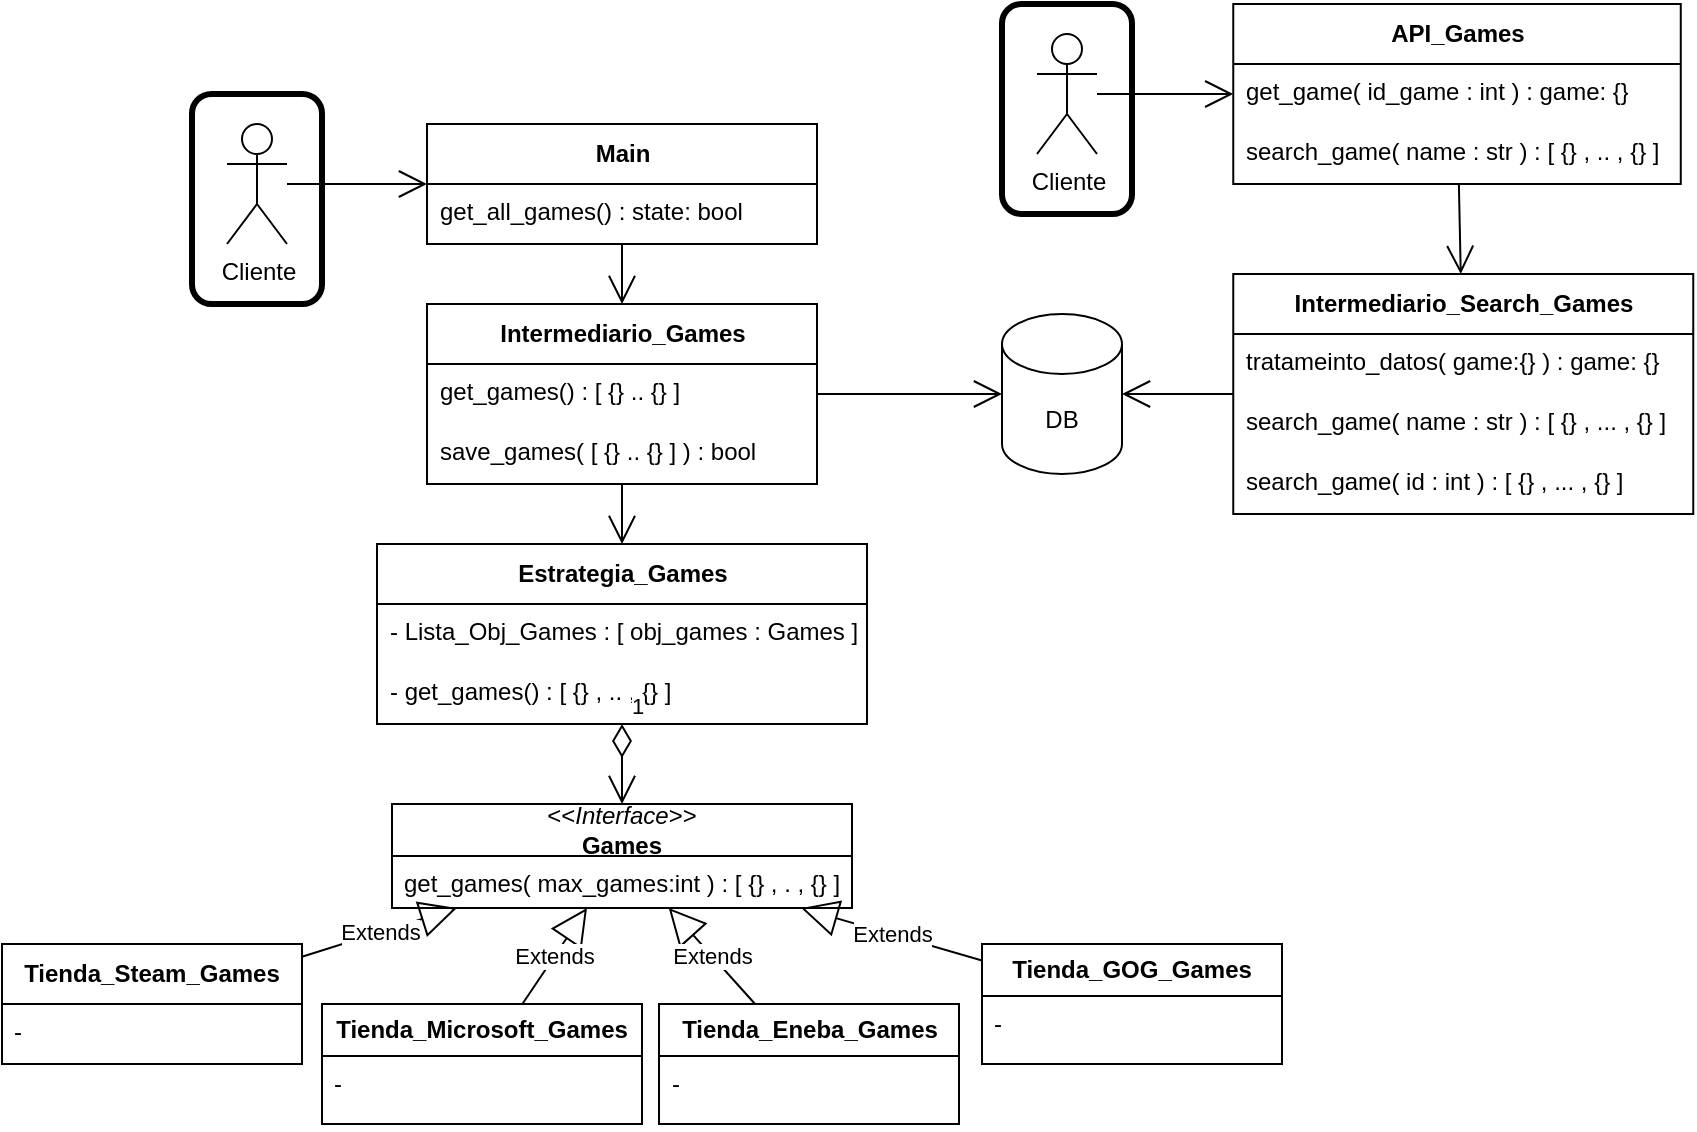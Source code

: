 <mxfile version="21.6.8" type="device">
  <diagram name="Página-1" id="0EK8L9l_HNB27HrHu5Qk">
    <mxGraphModel dx="1036" dy="1783" grid="1" gridSize="10" guides="1" tooltips="1" connect="1" arrows="1" fold="1" page="1" pageScale="1" pageWidth="827" pageHeight="1169" math="0" shadow="0">
      <root>
        <mxCell id="0" />
        <mxCell id="1" parent="0" />
        <mxCell id="H51dMsEfS34-bju8TkhN-1" value="&amp;lt;&amp;lt;&lt;i&gt;Interface&lt;/i&gt;&amp;gt;&amp;gt;&lt;br&gt;&lt;b&gt;Games&lt;/b&gt;" style="swimlane;fontStyle=0;childLayout=stackLayout;horizontal=1;startSize=26;fillColor=none;horizontalStack=0;resizeParent=1;resizeParentMax=0;resizeLast=0;collapsible=1;marginBottom=0;whiteSpace=wrap;html=1;" vertex="1" parent="1">
          <mxGeometry x="205" y="-350" width="230" height="52" as="geometry" />
        </mxCell>
        <mxCell id="H51dMsEfS34-bju8TkhN-4" value="get_games( max_games:int ) : [ {} , . , {} ]" style="text;strokeColor=none;fillColor=none;align=left;verticalAlign=top;spacingLeft=4;spacingRight=4;overflow=hidden;rotatable=0;points=[[0,0.5],[1,0.5]];portConstraint=eastwest;whiteSpace=wrap;html=1;" vertex="1" parent="H51dMsEfS34-bju8TkhN-1">
          <mxGeometry y="26" width="230" height="26" as="geometry" />
        </mxCell>
        <mxCell id="H51dMsEfS34-bju8TkhN-9" value="&lt;b&gt;Tienda_Steam_Games&lt;/b&gt;" style="swimlane;fontStyle=0;childLayout=stackLayout;horizontal=1;startSize=30;fillColor=none;horizontalStack=0;resizeParent=1;resizeParentMax=0;resizeLast=0;collapsible=1;marginBottom=0;whiteSpace=wrap;html=1;" vertex="1" parent="1">
          <mxGeometry x="10" y="-280" width="150" height="60" as="geometry" />
        </mxCell>
        <mxCell id="H51dMsEfS34-bju8TkhN-12" value="-" style="text;strokeColor=none;fillColor=none;align=left;verticalAlign=top;spacingLeft=4;spacingRight=4;overflow=hidden;rotatable=0;points=[[0,0.5],[1,0.5]];portConstraint=eastwest;whiteSpace=wrap;html=1;" vertex="1" parent="H51dMsEfS34-bju8TkhN-9">
          <mxGeometry y="30" width="150" height="30" as="geometry" />
        </mxCell>
        <mxCell id="H51dMsEfS34-bju8TkhN-13" value="&lt;b style=&quot;border-color: var(--border-color);&quot;&gt;Tienda_&lt;/b&gt;&lt;b&gt;Microsoft_Games&lt;br&gt;&lt;/b&gt;" style="swimlane;fontStyle=0;childLayout=stackLayout;horizontal=1;startSize=26;fillColor=none;horizontalStack=0;resizeParent=1;resizeParentMax=0;resizeLast=0;collapsible=1;marginBottom=0;whiteSpace=wrap;html=1;" vertex="1" parent="1">
          <mxGeometry x="170" y="-250" width="160" height="60" as="geometry" />
        </mxCell>
        <mxCell id="H51dMsEfS34-bju8TkhN-16" value="-" style="text;strokeColor=none;fillColor=none;align=left;verticalAlign=top;spacingLeft=4;spacingRight=4;overflow=hidden;rotatable=0;points=[[0,0.5],[1,0.5]];portConstraint=eastwest;whiteSpace=wrap;html=1;" vertex="1" parent="H51dMsEfS34-bju8TkhN-13">
          <mxGeometry y="26" width="160" height="34" as="geometry" />
        </mxCell>
        <mxCell id="H51dMsEfS34-bju8TkhN-18" value="Extends" style="endArrow=block;endSize=16;endFill=0;html=1;rounded=0;" edge="1" parent="1" source="H51dMsEfS34-bju8TkhN-13" target="H51dMsEfS34-bju8TkhN-1">
          <mxGeometry width="160" relative="1" as="geometry">
            <mxPoint x="-50" y="-130" as="sourcePoint" />
            <mxPoint x="110" y="-130" as="targetPoint" />
          </mxGeometry>
        </mxCell>
        <mxCell id="H51dMsEfS34-bju8TkhN-19" value="Extends" style="endArrow=block;endSize=16;endFill=0;html=1;rounded=0;" edge="1" parent="1" source="H51dMsEfS34-bju8TkhN-9" target="H51dMsEfS34-bju8TkhN-1">
          <mxGeometry width="160" relative="1" as="geometry">
            <mxPoint x="-40" y="-120" as="sourcePoint" />
            <mxPoint x="120" y="-120" as="targetPoint" />
          </mxGeometry>
        </mxCell>
        <mxCell id="H51dMsEfS34-bju8TkhN-20" value="&lt;b&gt;Estrategia_Games&lt;/b&gt;" style="swimlane;fontStyle=0;childLayout=stackLayout;horizontal=1;startSize=30;fillColor=none;horizontalStack=0;resizeParent=1;resizeParentMax=0;resizeLast=0;collapsible=1;marginBottom=0;whiteSpace=wrap;html=1;" vertex="1" parent="1">
          <mxGeometry x="197.5" y="-480" width="245" height="90" as="geometry" />
        </mxCell>
        <mxCell id="H51dMsEfS34-bju8TkhN-23" value="- Lista_Obj_Games : [ obj_games : Games ]" style="text;strokeColor=none;fillColor=none;align=left;verticalAlign=top;spacingLeft=4;spacingRight=4;overflow=hidden;rotatable=0;points=[[0,0.5],[1,0.5]];portConstraint=eastwest;whiteSpace=wrap;html=1;" vertex="1" parent="H51dMsEfS34-bju8TkhN-20">
          <mxGeometry y="30" width="245" height="30" as="geometry" />
        </mxCell>
        <mxCell id="H51dMsEfS34-bju8TkhN-21" value="- get_games() : [ {} , .. , {} ]" style="text;strokeColor=none;fillColor=none;align=left;verticalAlign=top;spacingLeft=4;spacingRight=4;overflow=hidden;rotatable=0;points=[[0,0.5],[1,0.5]];portConstraint=eastwest;whiteSpace=wrap;html=1;" vertex="1" parent="H51dMsEfS34-bju8TkhN-20">
          <mxGeometry y="60" width="245" height="30" as="geometry" />
        </mxCell>
        <mxCell id="H51dMsEfS34-bju8TkhN-24" value="1" style="endArrow=open;html=1;endSize=12;startArrow=diamondThin;startSize=14;startFill=0;edgeStyle=orthogonalEdgeStyle;align=left;verticalAlign=bottom;rounded=0;" edge="1" parent="1" source="H51dMsEfS34-bju8TkhN-20" target="H51dMsEfS34-bju8TkhN-1">
          <mxGeometry x="-1" y="3" relative="1" as="geometry">
            <mxPoint x="-80" y="-340" as="sourcePoint" />
            <mxPoint x="80" y="-340" as="targetPoint" />
          </mxGeometry>
        </mxCell>
        <mxCell id="H51dMsEfS34-bju8TkhN-25" value="&lt;b&gt;Intermediario_Games&lt;/b&gt;" style="swimlane;fontStyle=0;childLayout=stackLayout;horizontal=1;startSize=30;fillColor=none;horizontalStack=0;resizeParent=1;resizeParentMax=0;resizeLast=0;collapsible=1;marginBottom=0;whiteSpace=wrap;html=1;" vertex="1" parent="1">
          <mxGeometry x="222.5" y="-600" width="195" height="90" as="geometry" />
        </mxCell>
        <mxCell id="H51dMsEfS34-bju8TkhN-26" value="get_games() : [ {} .. {} ]" style="text;strokeColor=none;fillColor=none;align=left;verticalAlign=top;spacingLeft=4;spacingRight=4;overflow=hidden;rotatable=0;points=[[0,0.5],[1,0.5]];portConstraint=eastwest;whiteSpace=wrap;html=1;" vertex="1" parent="H51dMsEfS34-bju8TkhN-25">
          <mxGeometry y="30" width="195" height="30" as="geometry" />
        </mxCell>
        <mxCell id="H51dMsEfS34-bju8TkhN-27" value="save_games( [ {} .. {} ] ) : bool" style="text;strokeColor=none;fillColor=none;align=left;verticalAlign=top;spacingLeft=4;spacingRight=4;overflow=hidden;rotatable=0;points=[[0,0.5],[1,0.5]];portConstraint=eastwest;whiteSpace=wrap;html=1;" vertex="1" parent="H51dMsEfS34-bju8TkhN-25">
          <mxGeometry y="60" width="195" height="30" as="geometry" />
        </mxCell>
        <mxCell id="H51dMsEfS34-bju8TkhN-28" value="" style="endArrow=open;endFill=1;endSize=12;html=1;rounded=0;" edge="1" parent="1" source="H51dMsEfS34-bju8TkhN-25" target="H51dMsEfS34-bju8TkhN-20">
          <mxGeometry width="160" relative="1" as="geometry">
            <mxPoint x="-20" y="-440" as="sourcePoint" />
            <mxPoint x="140" y="-440" as="targetPoint" />
          </mxGeometry>
        </mxCell>
        <mxCell id="H51dMsEfS34-bju8TkhN-29" value="DB" style="shape=cylinder3;whiteSpace=wrap;html=1;boundedLbl=1;backgroundOutline=1;size=15;" vertex="1" parent="1">
          <mxGeometry x="510" y="-595" width="60" height="80" as="geometry" />
        </mxCell>
        <mxCell id="H51dMsEfS34-bju8TkhN-30" value="" style="endArrow=open;endFill=1;endSize=12;html=1;rounded=0;" edge="1" parent="1" source="H51dMsEfS34-bju8TkhN-25" target="H51dMsEfS34-bju8TkhN-29">
          <mxGeometry width="160" relative="1" as="geometry">
            <mxPoint x="330" y="-500" as="sourcePoint" />
            <mxPoint x="330" y="-450" as="targetPoint" />
          </mxGeometry>
        </mxCell>
        <mxCell id="H51dMsEfS34-bju8TkhN-34" value="&lt;b style=&quot;border-color: var(--border-color);&quot;&gt;Tienda_&lt;/b&gt;&lt;b&gt;Eneba_Games&lt;br&gt;&lt;/b&gt;" style="swimlane;fontStyle=0;childLayout=stackLayout;horizontal=1;startSize=26;fillColor=none;horizontalStack=0;resizeParent=1;resizeParentMax=0;resizeLast=0;collapsible=1;marginBottom=0;whiteSpace=wrap;html=1;" vertex="1" parent="1">
          <mxGeometry x="338.5" y="-250" width="150" height="60" as="geometry" />
        </mxCell>
        <mxCell id="H51dMsEfS34-bju8TkhN-35" value="-" style="text;strokeColor=none;fillColor=none;align=left;verticalAlign=top;spacingLeft=4;spacingRight=4;overflow=hidden;rotatable=0;points=[[0,0.5],[1,0.5]];portConstraint=eastwest;whiteSpace=wrap;html=1;" vertex="1" parent="H51dMsEfS34-bju8TkhN-34">
          <mxGeometry y="26" width="150" height="34" as="geometry" />
        </mxCell>
        <mxCell id="H51dMsEfS34-bju8TkhN-36" value="&lt;b style=&quot;border-color: var(--border-color);&quot;&gt;Tienda_&lt;/b&gt;&lt;b&gt;GOG_Games&lt;br&gt;&lt;/b&gt;" style="swimlane;fontStyle=0;childLayout=stackLayout;horizontal=1;startSize=26;fillColor=none;horizontalStack=0;resizeParent=1;resizeParentMax=0;resizeLast=0;collapsible=1;marginBottom=0;whiteSpace=wrap;html=1;" vertex="1" parent="1">
          <mxGeometry x="500" y="-280" width="150" height="60" as="geometry" />
        </mxCell>
        <mxCell id="H51dMsEfS34-bju8TkhN-37" value="-" style="text;strokeColor=none;fillColor=none;align=left;verticalAlign=top;spacingLeft=4;spacingRight=4;overflow=hidden;rotatable=0;points=[[0,0.5],[1,0.5]];portConstraint=eastwest;whiteSpace=wrap;html=1;" vertex="1" parent="H51dMsEfS34-bju8TkhN-36">
          <mxGeometry y="26" width="150" height="34" as="geometry" />
        </mxCell>
        <mxCell id="H51dMsEfS34-bju8TkhN-38" value="Extends" style="endArrow=block;endSize=16;endFill=0;html=1;rounded=0;" edge="1" parent="1" source="H51dMsEfS34-bju8TkhN-34" target="H51dMsEfS34-bju8TkhN-1">
          <mxGeometry width="160" relative="1" as="geometry">
            <mxPoint x="304" y="-200" as="sourcePoint" />
            <mxPoint x="322" y="-258" as="targetPoint" />
          </mxGeometry>
        </mxCell>
        <mxCell id="H51dMsEfS34-bju8TkhN-39" value="Extends" style="endArrow=block;endSize=16;endFill=0;html=1;rounded=0;" edge="1" parent="1" source="H51dMsEfS34-bju8TkhN-36" target="H51dMsEfS34-bju8TkhN-1">
          <mxGeometry width="160" relative="1" as="geometry">
            <mxPoint x="314" y="-190" as="sourcePoint" />
            <mxPoint x="550" y="-350" as="targetPoint" />
          </mxGeometry>
        </mxCell>
        <mxCell id="H51dMsEfS34-bju8TkhN-40" value="&lt;b&gt;Intermediario_Search_Games&lt;/b&gt;" style="swimlane;fontStyle=0;childLayout=stackLayout;horizontal=1;startSize=30;fillColor=none;horizontalStack=0;resizeParent=1;resizeParentMax=0;resizeLast=0;collapsible=1;marginBottom=0;whiteSpace=wrap;html=1;" vertex="1" parent="1">
          <mxGeometry x="625.63" y="-615" width="230" height="120" as="geometry" />
        </mxCell>
        <mxCell id="H51dMsEfS34-bju8TkhN-41" value="tratameinto_datos( game:{} ) : game: {}" style="text;strokeColor=none;fillColor=none;align=left;verticalAlign=top;spacingLeft=4;spacingRight=4;overflow=hidden;rotatable=0;points=[[0,0.5],[1,0.5]];portConstraint=eastwest;whiteSpace=wrap;html=1;" vertex="1" parent="H51dMsEfS34-bju8TkhN-40">
          <mxGeometry y="30" width="230" height="30" as="geometry" />
        </mxCell>
        <mxCell id="H51dMsEfS34-bju8TkhN-42" value="search_game( name : str ) : [ {} , ... , {} ]" style="text;strokeColor=none;fillColor=none;align=left;verticalAlign=top;spacingLeft=4;spacingRight=4;overflow=hidden;rotatable=0;points=[[0,0.5],[1,0.5]];portConstraint=eastwest;whiteSpace=wrap;html=1;" vertex="1" parent="H51dMsEfS34-bju8TkhN-40">
          <mxGeometry y="60" width="230" height="30" as="geometry" />
        </mxCell>
        <mxCell id="H51dMsEfS34-bju8TkhN-55" value="search_game( id : int ) : [ {} , ... , {} ]" style="text;strokeColor=none;fillColor=none;align=left;verticalAlign=top;spacingLeft=4;spacingRight=4;overflow=hidden;rotatable=0;points=[[0,0.5],[1,0.5]];portConstraint=eastwest;whiteSpace=wrap;html=1;" vertex="1" parent="H51dMsEfS34-bju8TkhN-40">
          <mxGeometry y="90" width="230" height="30" as="geometry" />
        </mxCell>
        <mxCell id="H51dMsEfS34-bju8TkhN-46" value="" style="endArrow=open;endFill=1;endSize=12;html=1;rounded=0;" edge="1" parent="1" source="H51dMsEfS34-bju8TkhN-40" target="H51dMsEfS34-bju8TkhN-29">
          <mxGeometry width="160" relative="1" as="geometry">
            <mxPoint x="428" y="-545" as="sourcePoint" />
            <mxPoint x="545" y="-545" as="targetPoint" />
          </mxGeometry>
        </mxCell>
        <mxCell id="H51dMsEfS34-bju8TkhN-47" value="&lt;b&gt;Main&lt;/b&gt;" style="swimlane;fontStyle=0;childLayout=stackLayout;horizontal=1;startSize=30;fillColor=none;horizontalStack=0;resizeParent=1;resizeParentMax=0;resizeLast=0;collapsible=1;marginBottom=0;whiteSpace=wrap;html=1;" vertex="1" parent="1">
          <mxGeometry x="222.5" y="-690" width="195" height="60" as="geometry" />
        </mxCell>
        <mxCell id="H51dMsEfS34-bju8TkhN-48" value="get_all_games() : state: bool" style="text;strokeColor=none;fillColor=none;align=left;verticalAlign=top;spacingLeft=4;spacingRight=4;overflow=hidden;rotatable=0;points=[[0,0.5],[1,0.5]];portConstraint=eastwest;whiteSpace=wrap;html=1;" vertex="1" parent="H51dMsEfS34-bju8TkhN-47">
          <mxGeometry y="30" width="195" height="30" as="geometry" />
        </mxCell>
        <mxCell id="H51dMsEfS34-bju8TkhN-50" value="" style="endArrow=open;endFill=1;endSize=12;html=1;rounded=0;" edge="1" parent="1" source="H51dMsEfS34-bju8TkhN-47" target="H51dMsEfS34-bju8TkhN-25">
          <mxGeometry width="160" relative="1" as="geometry">
            <mxPoint x="328" y="-500" as="sourcePoint" />
            <mxPoint x="327" y="-450" as="targetPoint" />
          </mxGeometry>
        </mxCell>
        <mxCell id="H51dMsEfS34-bju8TkhN-51" value="&lt;b&gt;API_Games&lt;/b&gt;" style="swimlane;fontStyle=0;childLayout=stackLayout;horizontal=1;startSize=30;fillColor=none;horizontalStack=0;resizeParent=1;resizeParentMax=0;resizeLast=0;collapsible=1;marginBottom=0;whiteSpace=wrap;html=1;" vertex="1" parent="1">
          <mxGeometry x="625.63" y="-750" width="223.75" height="90" as="geometry" />
        </mxCell>
        <mxCell id="H51dMsEfS34-bju8TkhN-52" value="get_game( id_game : int ) : game: {}" style="text;strokeColor=none;fillColor=none;align=left;verticalAlign=top;spacingLeft=4;spacingRight=4;overflow=hidden;rotatable=0;points=[[0,0.5],[1,0.5]];portConstraint=eastwest;whiteSpace=wrap;html=1;" vertex="1" parent="H51dMsEfS34-bju8TkhN-51">
          <mxGeometry y="30" width="223.75" height="30" as="geometry" />
        </mxCell>
        <mxCell id="H51dMsEfS34-bju8TkhN-53" value="search_game( name : str ) : [ {} , .. , {} ]&amp;nbsp;&amp;nbsp;" style="text;strokeColor=none;fillColor=none;align=left;verticalAlign=top;spacingLeft=4;spacingRight=4;overflow=hidden;rotatable=0;points=[[0,0.5],[1,0.5]];portConstraint=eastwest;whiteSpace=wrap;html=1;" vertex="1" parent="H51dMsEfS34-bju8TkhN-51">
          <mxGeometry y="60" width="223.75" height="30" as="geometry" />
        </mxCell>
        <mxCell id="H51dMsEfS34-bju8TkhN-54" value="" style="endArrow=open;endFill=1;endSize=12;html=1;rounded=0;" edge="1" parent="1" source="H51dMsEfS34-bju8TkhN-51" target="H51dMsEfS34-bju8TkhN-40">
          <mxGeometry width="160" relative="1" as="geometry">
            <mxPoint x="650" y="-545" as="sourcePoint" />
            <mxPoint x="580" y="-545" as="targetPoint" />
          </mxGeometry>
        </mxCell>
        <mxCell id="H51dMsEfS34-bju8TkhN-56" value="Cliente" style="shape=umlActor;verticalLabelPosition=bottom;verticalAlign=top;html=1;outlineConnect=0;" vertex="1" parent="1">
          <mxGeometry x="122.5" y="-690" width="30" height="60" as="geometry" />
        </mxCell>
        <mxCell id="H51dMsEfS34-bju8TkhN-57" value="Cliente" style="shape=umlActor;verticalLabelPosition=bottom;verticalAlign=top;html=1;outlineConnect=0;" vertex="1" parent="1">
          <mxGeometry x="527.5" y="-735" width="30" height="60" as="geometry" />
        </mxCell>
        <mxCell id="H51dMsEfS34-bju8TkhN-58" value="" style="endArrow=open;endFill=1;endSize=12;html=1;rounded=0;" edge="1" parent="1" source="H51dMsEfS34-bju8TkhN-56" target="H51dMsEfS34-bju8TkhN-47">
          <mxGeometry width="160" relative="1" as="geometry">
            <mxPoint x="330" y="-620" as="sourcePoint" />
            <mxPoint x="330" y="-590" as="targetPoint" />
          </mxGeometry>
        </mxCell>
        <mxCell id="H51dMsEfS34-bju8TkhN-59" value="" style="endArrow=open;endFill=1;endSize=12;html=1;rounded=0;" edge="1" parent="1" source="H51dMsEfS34-bju8TkhN-57" target="H51dMsEfS34-bju8TkhN-51">
          <mxGeometry width="160" relative="1" as="geometry">
            <mxPoint x="340" y="-610" as="sourcePoint" />
            <mxPoint x="340" y="-580" as="targetPoint" />
          </mxGeometry>
        </mxCell>
        <mxCell id="H51dMsEfS34-bju8TkhN-60" value="" style="rounded=1;whiteSpace=wrap;html=1;fillColor=none;strokeWidth=3;" vertex="1" parent="1">
          <mxGeometry x="105" y="-705" width="65" height="105" as="geometry" />
        </mxCell>
        <mxCell id="H51dMsEfS34-bju8TkhN-61" value="" style="rounded=1;whiteSpace=wrap;html=1;fillColor=none;strokeWidth=3;" vertex="1" parent="1">
          <mxGeometry x="510" y="-750" width="65" height="105" as="geometry" />
        </mxCell>
      </root>
    </mxGraphModel>
  </diagram>
</mxfile>
